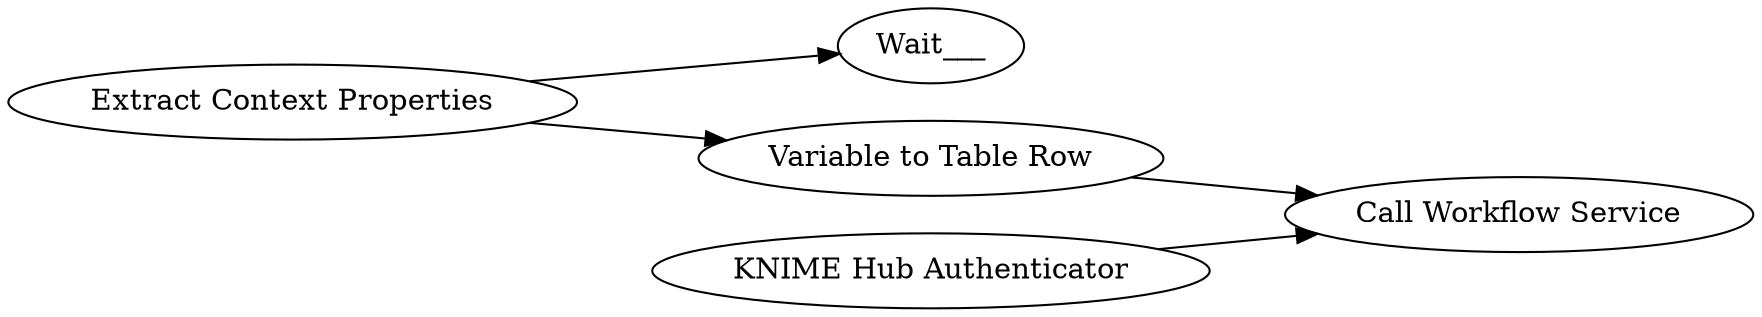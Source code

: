 digraph {
	1 [label=Wait___]
	2 [label="Extract Context Properties"]
	3 [label="Variable to Table Row"]
	4 [label="Call Workflow Service"]
	5 [label="KNIME Hub Authenticator"]
	2 -> 3
	2 -> 1
	3 -> 4
	5 -> 4
	rankdir=LR
}
